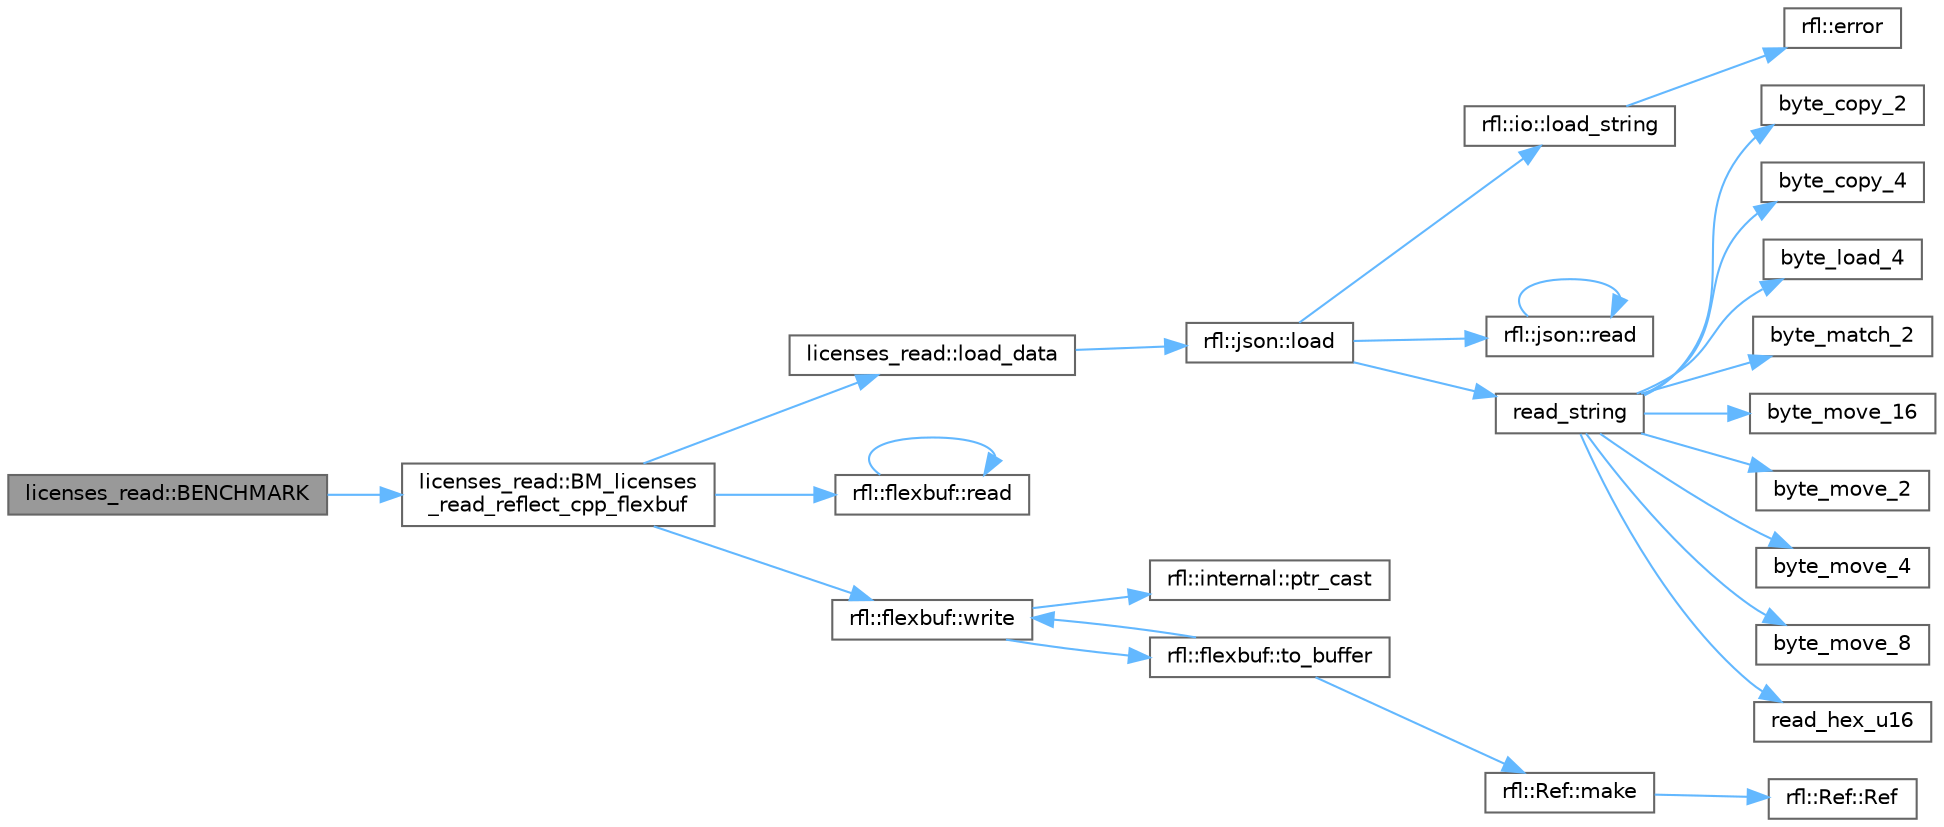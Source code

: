 digraph "licenses_read::BENCHMARK"
{
 // LATEX_PDF_SIZE
  bgcolor="transparent";
  edge [fontname=Helvetica,fontsize=10,labelfontname=Helvetica,labelfontsize=10];
  node [fontname=Helvetica,fontsize=10,shape=box,height=0.2,width=0.4];
  rankdir="LR";
  Node1 [id="Node000001",label="licenses_read::BENCHMARK",height=0.2,width=0.4,color="gray40", fillcolor="grey60", style="filled", fontcolor="black",tooltip=" "];
  Node1 -> Node2 [id="edge26_Node000001_Node000002",color="steelblue1",style="solid",tooltip=" "];
  Node2 [id="Node000002",label="licenses_read::BM_licenses\l_read_reflect_cpp_flexbuf",height=0.2,width=0.4,color="grey40", fillcolor="white", style="filled",URL="$namespacelicenses__read.html#a7f72e740a568fb11cd4e845c600c1768",tooltip=" "];
  Node2 -> Node3 [id="edge27_Node000002_Node000003",color="steelblue1",style="solid",tooltip=" "];
  Node3 [id="Node000003",label="licenses_read::load_data",height=0.2,width=0.4,color="grey40", fillcolor="white", style="filled",URL="$namespacelicenses__read.html#af29d6978393f941e6149191e1cbbaef9",tooltip=" "];
  Node3 -> Node4 [id="edge28_Node000003_Node000004",color="steelblue1",style="solid",tooltip=" "];
  Node4 [id="Node000004",label="rfl::json::load",height=0.2,width=0.4,color="grey40", fillcolor="white", style="filled",URL="$namespacerfl_1_1json.html#ad44cd984a06c20921fc621d115e17cab",tooltip=" "];
  Node4 -> Node5 [id="edge29_Node000004_Node000005",color="steelblue1",style="solid",tooltip=" "];
  Node5 [id="Node000005",label="rfl::io::load_string",height=0.2,width=0.4,color="grey40", fillcolor="white", style="filled",URL="$namespacerfl_1_1io.html#abef8f6773d8fd7258ba35772521c371a",tooltip=" "];
  Node5 -> Node6 [id="edge30_Node000005_Node000006",color="steelblue1",style="solid",tooltip=" "];
  Node6 [id="Node000006",label="rfl::error",height=0.2,width=0.4,color="grey40", fillcolor="white", style="filled",URL="$namespacerfl.html#a6625864c6c297dfdc3d3c3ee3181dd8c",tooltip="Shorthand for unexpected error."];
  Node4 -> Node7 [id="edge31_Node000004_Node000007",color="steelblue1",style="solid",tooltip=" "];
  Node7 [id="Node000007",label="rfl::json::read",height=0.2,width=0.4,color="grey40", fillcolor="white", style="filled",URL="$namespacerfl_1_1json.html#a905573518eca04a9c269d1bb32de7dd1",tooltip="Parses an object from a JSON var."];
  Node7 -> Node7 [id="edge32_Node000007_Node000007",color="steelblue1",style="solid",tooltip=" "];
  Node4 -> Node8 [id="edge33_Node000004_Node000008",color="steelblue1",style="solid",tooltip=" "];
  Node8 [id="Node000008",label="read_string",height=0.2,width=0.4,color="grey40", fillcolor="white", style="filled",URL="$yyjson_8c.html#a804945ea7ab88a55f6c71afe2ef28508",tooltip=" "];
  Node8 -> Node9 [id="edge34_Node000008_Node000009",color="steelblue1",style="solid",tooltip=" "];
  Node9 [id="Node000009",label="byte_copy_2",height=0.2,width=0.4,color="grey40", fillcolor="white", style="filled",URL="$yyjson_8c.html#ac6a11726824f52b6413a67488f5a3152",tooltip=" "];
  Node8 -> Node10 [id="edge35_Node000008_Node000010",color="steelblue1",style="solid",tooltip=" "];
  Node10 [id="Node000010",label="byte_copy_4",height=0.2,width=0.4,color="grey40", fillcolor="white", style="filled",URL="$yyjson_8c.html#a98219967baeab34ab615b4ccda0df146",tooltip=" "];
  Node8 -> Node11 [id="edge36_Node000008_Node000011",color="steelblue1",style="solid",tooltip=" "];
  Node11 [id="Node000011",label="byte_load_4",height=0.2,width=0.4,color="grey40", fillcolor="white", style="filled",URL="$yyjson_8c.html#a87c460a03bebacd0dcdad97440488c2b",tooltip=" "];
  Node8 -> Node12 [id="edge37_Node000008_Node000012",color="steelblue1",style="solid",tooltip=" "];
  Node12 [id="Node000012",label="byte_match_2",height=0.2,width=0.4,color="grey40", fillcolor="white", style="filled",URL="$yyjson_8c.html#a3a0b543ccc96758e3d9632773ab82632",tooltip=" "];
  Node8 -> Node13 [id="edge38_Node000008_Node000013",color="steelblue1",style="solid",tooltip=" "];
  Node13 [id="Node000013",label="byte_move_16",height=0.2,width=0.4,color="grey40", fillcolor="white", style="filled",URL="$yyjson_8c.html#a133d71145abef5ab727e5d3bc7d7d3cc",tooltip=" "];
  Node8 -> Node14 [id="edge39_Node000008_Node000014",color="steelblue1",style="solid",tooltip=" "];
  Node14 [id="Node000014",label="byte_move_2",height=0.2,width=0.4,color="grey40", fillcolor="white", style="filled",URL="$yyjson_8c.html#a937b93922fffb9ba4853a8c20954aa5b",tooltip=" "];
  Node8 -> Node15 [id="edge40_Node000008_Node000015",color="steelblue1",style="solid",tooltip=" "];
  Node15 [id="Node000015",label="byte_move_4",height=0.2,width=0.4,color="grey40", fillcolor="white", style="filled",URL="$yyjson_8c.html#aa5ca17990694a6718874be6817b38ed4",tooltip=" "];
  Node8 -> Node16 [id="edge41_Node000008_Node000016",color="steelblue1",style="solid",tooltip=" "];
  Node16 [id="Node000016",label="byte_move_8",height=0.2,width=0.4,color="grey40", fillcolor="white", style="filled",URL="$yyjson_8c.html#a358fd32f651a73a41814fb2229dae049",tooltip=" "];
  Node8 -> Node17 [id="edge42_Node000008_Node000017",color="steelblue1",style="solid",tooltip=" "];
  Node17 [id="Node000017",label="read_hex_u16",height=0.2,width=0.4,color="grey40", fillcolor="white", style="filled",URL="$yyjson_8c.html#add45e53bf46ccf2467cc535d9bd89717",tooltip=" "];
  Node2 -> Node18 [id="edge43_Node000002_Node000018",color="steelblue1",style="solid",tooltip=" "];
  Node18 [id="Node000018",label="rfl::flexbuf::read",height=0.2,width=0.4,color="grey40", fillcolor="white", style="filled",URL="$namespacerfl_1_1flexbuf.html#a3be0ed76817ef6f55d6988546b580fe6",tooltip="Parses an object from flexbuf var."];
  Node18 -> Node18 [id="edge44_Node000018_Node000018",color="steelblue1",style="solid",tooltip=" "];
  Node2 -> Node19 [id="edge45_Node000002_Node000019",color="steelblue1",style="solid",tooltip=" "];
  Node19 [id="Node000019",label="rfl::flexbuf::write",height=0.2,width=0.4,color="grey40", fillcolor="white", style="filled",URL="$namespacerfl_1_1flexbuf.html#a43e68ebf4a20d5e185c1f9b216c72f7a",tooltip="Writes an object to flexbuf."];
  Node19 -> Node20 [id="edge46_Node000019_Node000020",color="steelblue1",style="solid",tooltip=" "];
  Node20 [id="Node000020",label="rfl::internal::ptr_cast",height=0.2,width=0.4,color="grey40", fillcolor="white", style="filled",URL="$namespacerfl_1_1internal.html#a0e3f14355090a86bc6064dff6368347b",tooltip=" "];
  Node19 -> Node21 [id="edge47_Node000019_Node000021",color="steelblue1",style="solid",tooltip=" "];
  Node21 [id="Node000021",label="rfl::flexbuf::to_buffer",height=0.2,width=0.4,color="grey40", fillcolor="white", style="filled",URL="$namespacerfl_1_1flexbuf.html#a326695dac0903351b52218217be7a525",tooltip=" "];
  Node21 -> Node22 [id="edge48_Node000021_Node000022",color="steelblue1",style="solid",tooltip=" "];
  Node22 [id="Node000022",label="rfl::Ref::make",height=0.2,width=0.4,color="grey40", fillcolor="white", style="filled",URL="$classrfl_1_1_ref.html#a1501cd0fd114b2dd113fb3abe974275d",tooltip=" "];
  Node22 -> Node23 [id="edge49_Node000022_Node000023",color="steelblue1",style="solid",tooltip=" "];
  Node23 [id="Node000023",label="rfl::Ref::Ref",height=0.2,width=0.4,color="grey40", fillcolor="white", style="filled",URL="$classrfl_1_1_ref.html#a157d7b0b3b1bc2b0833c0843bf056d04",tooltip=" "];
  Node21 -> Node19 [id="edge50_Node000021_Node000019",color="steelblue1",style="solid",tooltip=" "];
}
